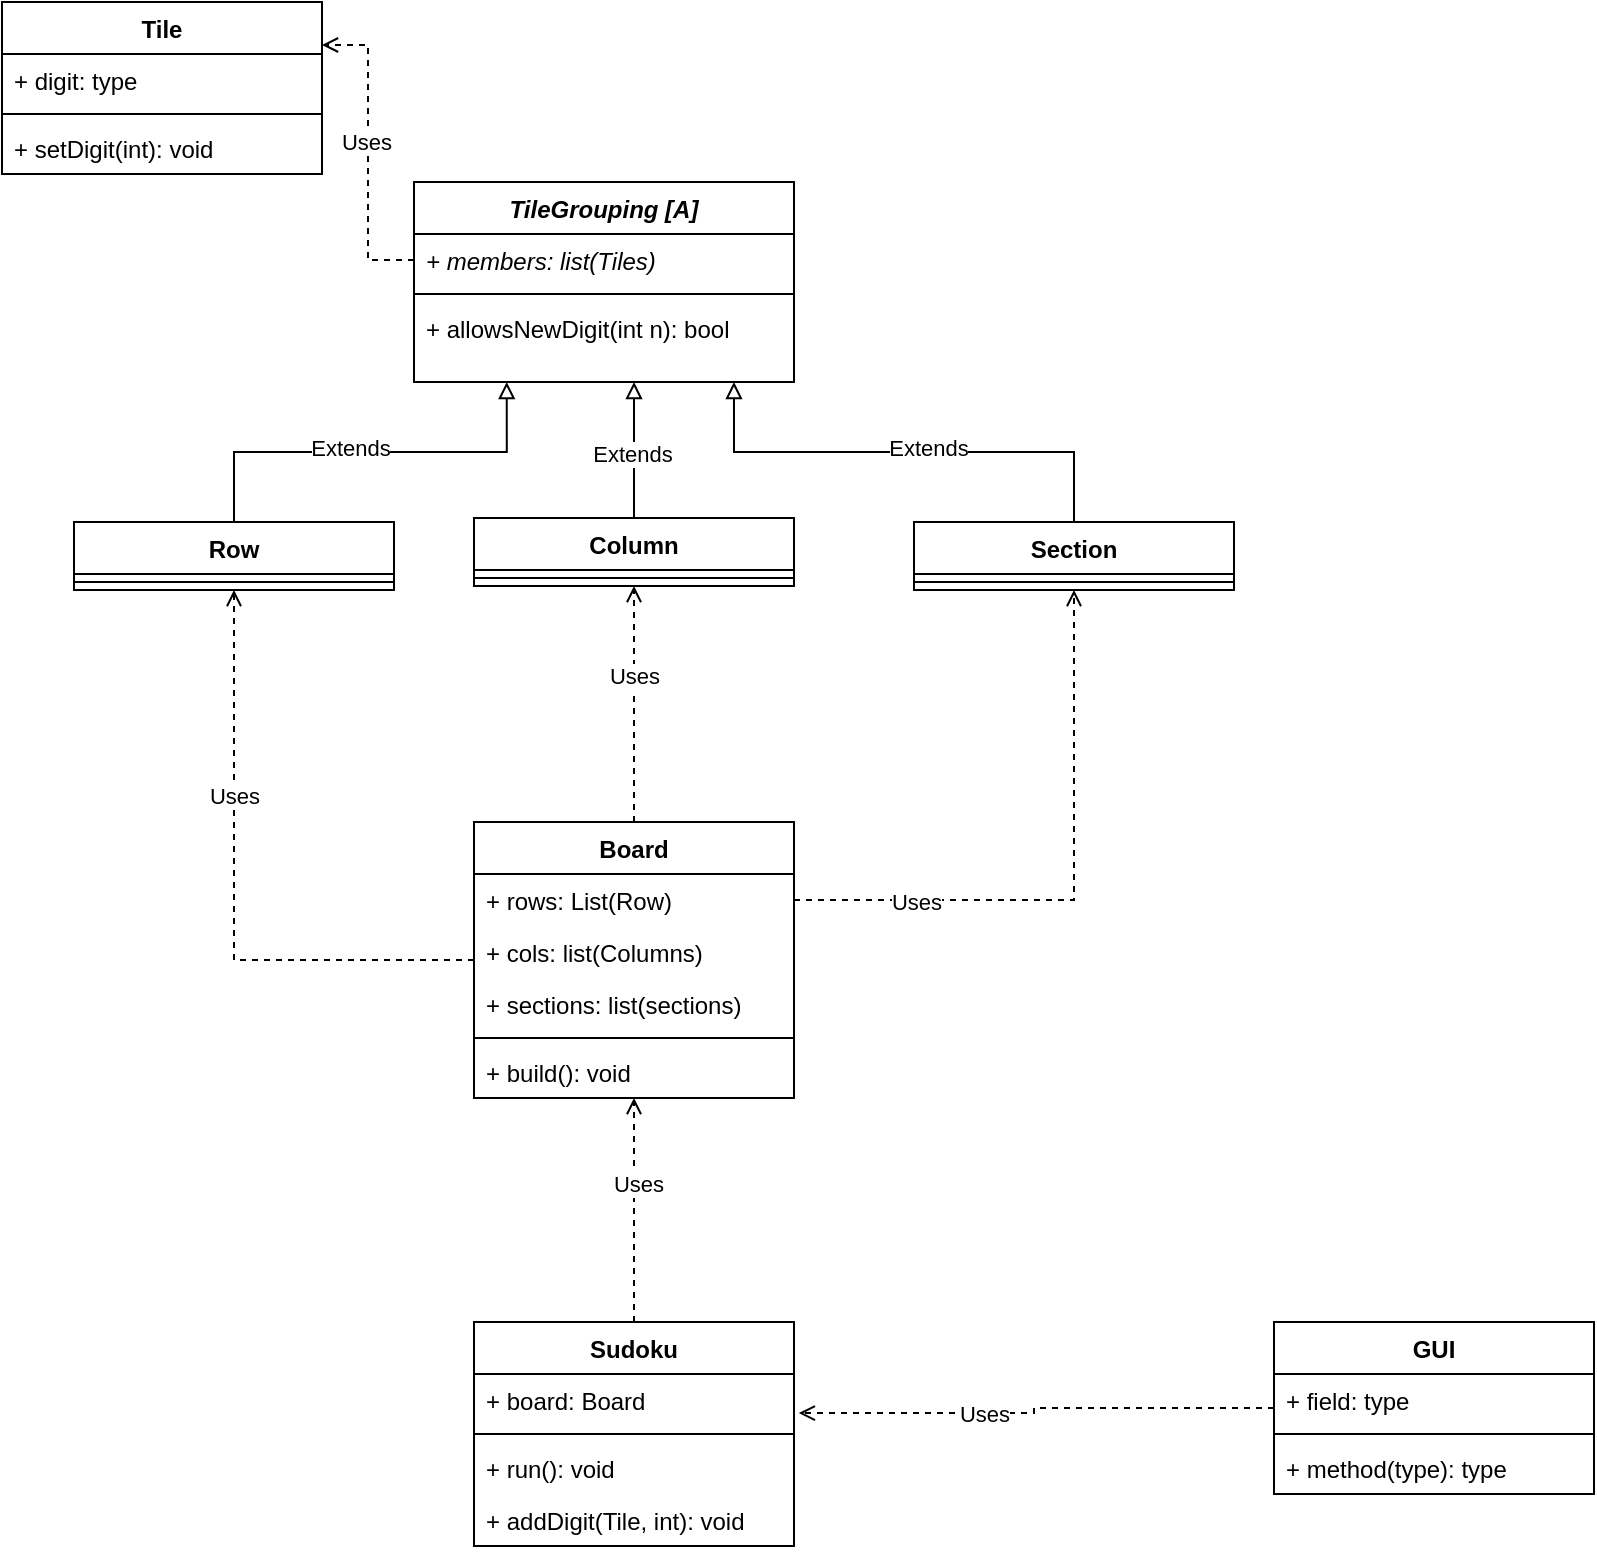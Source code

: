 <mxfile version="20.3.0" type="device"><diagram id="C5RBs43oDa-KdzZeNtuy" name="Page-1"><mxGraphModel dx="946" dy="725" grid="1" gridSize="10" guides="1" tooltips="1" connect="1" arrows="1" fold="1" page="1" pageScale="1" pageWidth="827" pageHeight="1169" math="0" shadow="0"><root><mxCell id="WIyWlLk6GJQsqaUBKTNV-0"/><mxCell id="WIyWlLk6GJQsqaUBKTNV-1" parent="WIyWlLk6GJQsqaUBKTNV-0"/><mxCell id="fSUVSPXAtlsRyw4uM5LX-0" value="Tile" style="swimlane;fontStyle=1;align=center;verticalAlign=top;childLayout=stackLayout;horizontal=1;startSize=26;horizontalStack=0;resizeParent=1;resizeParentMax=0;resizeLast=0;collapsible=1;marginBottom=0;" vertex="1" parent="WIyWlLk6GJQsqaUBKTNV-1"><mxGeometry x="334" y="60" width="160" height="86" as="geometry"/></mxCell><mxCell id="fSUVSPXAtlsRyw4uM5LX-1" value="+ digit: type" style="text;strokeColor=none;fillColor=none;align=left;verticalAlign=top;spacingLeft=4;spacingRight=4;overflow=hidden;rotatable=0;points=[[0,0.5],[1,0.5]];portConstraint=eastwest;" vertex="1" parent="fSUVSPXAtlsRyw4uM5LX-0"><mxGeometry y="26" width="160" height="26" as="geometry"/></mxCell><mxCell id="fSUVSPXAtlsRyw4uM5LX-2" value="" style="line;strokeWidth=1;fillColor=none;align=left;verticalAlign=middle;spacingTop=-1;spacingLeft=3;spacingRight=3;rotatable=0;labelPosition=right;points=[];portConstraint=eastwest;strokeColor=inherit;" vertex="1" parent="fSUVSPXAtlsRyw4uM5LX-0"><mxGeometry y="52" width="160" height="8" as="geometry"/></mxCell><mxCell id="fSUVSPXAtlsRyw4uM5LX-44" value="+ setDigit(int): void" style="text;strokeColor=none;fillColor=none;align=left;verticalAlign=top;spacingLeft=4;spacingRight=4;overflow=hidden;rotatable=0;points=[[0,0.5],[1,0.5]];portConstraint=eastwest;" vertex="1" parent="fSUVSPXAtlsRyw4uM5LX-0"><mxGeometry y="60" width="160" height="26" as="geometry"/></mxCell><mxCell id="fSUVSPXAtlsRyw4uM5LX-4" value="TileGrouping [A]" style="swimlane;fontStyle=3;align=center;verticalAlign=top;childLayout=stackLayout;horizontal=1;startSize=26;horizontalStack=0;resizeParent=1;resizeParentMax=0;resizeLast=0;collapsible=1;marginBottom=0;" vertex="1" parent="WIyWlLk6GJQsqaUBKTNV-1"><mxGeometry x="540" y="150" width="190" height="100" as="geometry"/></mxCell><mxCell id="fSUVSPXAtlsRyw4uM5LX-5" value="+ members: list(Tiles)" style="text;strokeColor=none;fillColor=none;align=left;verticalAlign=top;spacingLeft=4;spacingRight=4;overflow=hidden;rotatable=0;points=[[0,0.5],[1,0.5]];portConstraint=eastwest;fontStyle=2" vertex="1" parent="fSUVSPXAtlsRyw4uM5LX-4"><mxGeometry y="26" width="190" height="26" as="geometry"/></mxCell><mxCell id="fSUVSPXAtlsRyw4uM5LX-6" value="" style="line;strokeWidth=1;fillColor=none;align=left;verticalAlign=middle;spacingTop=-1;spacingLeft=3;spacingRight=3;rotatable=0;labelPosition=right;points=[];portConstraint=eastwest;strokeColor=inherit;" vertex="1" parent="fSUVSPXAtlsRyw4uM5LX-4"><mxGeometry y="52" width="190" height="8" as="geometry"/></mxCell><mxCell id="fSUVSPXAtlsRyw4uM5LX-7" value="+ allowsNewDigit(int n): bool" style="text;strokeColor=none;fillColor=none;align=left;verticalAlign=top;spacingLeft=4;spacingRight=4;overflow=hidden;rotatable=0;points=[[0,0.5],[1,0.5]];portConstraint=eastwest;" vertex="1" parent="fSUVSPXAtlsRyw4uM5LX-4"><mxGeometry y="60" width="190" height="40" as="geometry"/></mxCell><mxCell id="fSUVSPXAtlsRyw4uM5LX-8" style="edgeStyle=orthogonalEdgeStyle;rounded=0;orthogonalLoop=1;jettySize=auto;html=1;entryX=1;entryY=0.25;entryDx=0;entryDy=0;endArrow=open;endFill=0;dashed=1;" edge="1" parent="WIyWlLk6GJQsqaUBKTNV-1" source="fSUVSPXAtlsRyw4uM5LX-5" target="fSUVSPXAtlsRyw4uM5LX-0"><mxGeometry relative="1" as="geometry"/></mxCell><mxCell id="fSUVSPXAtlsRyw4uM5LX-9" value="Uses" style="edgeLabel;html=1;align=center;verticalAlign=middle;resizable=0;points=[];" vertex="1" connectable="0" parent="fSUVSPXAtlsRyw4uM5LX-8"><mxGeometry x="0.075" y="1" relative="1" as="geometry"><mxPoint as="offset"/></mxGeometry></mxCell><mxCell id="fSUVSPXAtlsRyw4uM5LX-24" style="edgeStyle=orthogonalEdgeStyle;rounded=0;orthogonalLoop=1;jettySize=auto;html=1;entryX=0.244;entryY=1;entryDx=0;entryDy=0;entryPerimeter=0;endArrow=block;endFill=0;" edge="1" parent="WIyWlLk6GJQsqaUBKTNV-1" source="fSUVSPXAtlsRyw4uM5LX-10" target="fSUVSPXAtlsRyw4uM5LX-7"><mxGeometry relative="1" as="geometry"/></mxCell><mxCell id="fSUVSPXAtlsRyw4uM5LX-25" value="Extends" style="edgeLabel;html=1;align=center;verticalAlign=middle;resizable=0;points=[];" vertex="1" connectable="0" parent="fSUVSPXAtlsRyw4uM5LX-24"><mxGeometry x="-0.103" y="2" relative="1" as="geometry"><mxPoint as="offset"/></mxGeometry></mxCell><mxCell id="fSUVSPXAtlsRyw4uM5LX-10" value="Row" style="swimlane;fontStyle=1;align=center;verticalAlign=top;childLayout=stackLayout;horizontal=1;startSize=26;horizontalStack=0;resizeParent=1;resizeParentMax=0;resizeLast=0;collapsible=1;marginBottom=0;" vertex="1" parent="WIyWlLk6GJQsqaUBKTNV-1"><mxGeometry x="370" y="320" width="160" height="34" as="geometry"/></mxCell><mxCell id="fSUVSPXAtlsRyw4uM5LX-12" value="" style="line;strokeWidth=1;fillColor=none;align=left;verticalAlign=middle;spacingTop=-1;spacingLeft=3;spacingRight=3;rotatable=0;labelPosition=right;points=[];portConstraint=eastwest;strokeColor=inherit;" vertex="1" parent="fSUVSPXAtlsRyw4uM5LX-10"><mxGeometry y="26" width="160" height="8" as="geometry"/></mxCell><mxCell id="fSUVSPXAtlsRyw4uM5LX-22" style="edgeStyle=orthogonalEdgeStyle;rounded=0;orthogonalLoop=1;jettySize=auto;html=1;entryX=0.579;entryY=1;entryDx=0;entryDy=0;entryPerimeter=0;endArrow=block;endFill=0;" edge="1" parent="WIyWlLk6GJQsqaUBKTNV-1" source="fSUVSPXAtlsRyw4uM5LX-14" target="fSUVSPXAtlsRyw4uM5LX-7"><mxGeometry relative="1" as="geometry"/></mxCell><mxCell id="fSUVSPXAtlsRyw4uM5LX-23" value="Extends" style="edgeLabel;html=1;align=center;verticalAlign=middle;resizable=0;points=[];" vertex="1" connectable="0" parent="fSUVSPXAtlsRyw4uM5LX-22"><mxGeometry x="-0.042" y="1" relative="1" as="geometry"><mxPoint as="offset"/></mxGeometry></mxCell><mxCell id="fSUVSPXAtlsRyw4uM5LX-14" value="Column" style="swimlane;fontStyle=1;align=center;verticalAlign=top;childLayout=stackLayout;horizontal=1;startSize=26;horizontalStack=0;resizeParent=1;resizeParentMax=0;resizeLast=0;collapsible=1;marginBottom=0;" vertex="1" parent="WIyWlLk6GJQsqaUBKTNV-1"><mxGeometry x="570" y="318" width="160" height="34" as="geometry"/></mxCell><mxCell id="fSUVSPXAtlsRyw4uM5LX-16" value="" style="line;strokeWidth=1;fillColor=none;align=left;verticalAlign=middle;spacingTop=-1;spacingLeft=3;spacingRight=3;rotatable=0;labelPosition=right;points=[];portConstraint=eastwest;strokeColor=inherit;" vertex="1" parent="fSUVSPXAtlsRyw4uM5LX-14"><mxGeometry y="26" width="160" height="8" as="geometry"/></mxCell><mxCell id="fSUVSPXAtlsRyw4uM5LX-26" style="edgeStyle=orthogonalEdgeStyle;rounded=0;orthogonalLoop=1;jettySize=auto;html=1;entryX=0.842;entryY=1;entryDx=0;entryDy=0;entryPerimeter=0;endArrow=block;endFill=0;" edge="1" parent="WIyWlLk6GJQsqaUBKTNV-1" source="fSUVSPXAtlsRyw4uM5LX-18" target="fSUVSPXAtlsRyw4uM5LX-7"><mxGeometry relative="1" as="geometry"/></mxCell><mxCell id="fSUVSPXAtlsRyw4uM5LX-27" value="Extends" style="edgeLabel;html=1;align=center;verticalAlign=middle;resizable=0;points=[];" vertex="1" connectable="0" parent="fSUVSPXAtlsRyw4uM5LX-26"><mxGeometry x="-0.102" y="-2" relative="1" as="geometry"><mxPoint as="offset"/></mxGeometry></mxCell><mxCell id="fSUVSPXAtlsRyw4uM5LX-18" value="Section" style="swimlane;fontStyle=1;align=center;verticalAlign=top;childLayout=stackLayout;horizontal=1;startSize=26;horizontalStack=0;resizeParent=1;resizeParentMax=0;resizeLast=0;collapsible=1;marginBottom=0;" vertex="1" parent="WIyWlLk6GJQsqaUBKTNV-1"><mxGeometry x="790" y="320" width="160" height="34" as="geometry"/></mxCell><mxCell id="fSUVSPXAtlsRyw4uM5LX-20" value="" style="line;strokeWidth=1;fillColor=none;align=left;verticalAlign=middle;spacingTop=-1;spacingLeft=3;spacingRight=3;rotatable=0;labelPosition=right;points=[];portConstraint=eastwest;strokeColor=inherit;" vertex="1" parent="fSUVSPXAtlsRyw4uM5LX-18"><mxGeometry y="26" width="160" height="8" as="geometry"/></mxCell><mxCell id="fSUVSPXAtlsRyw4uM5LX-34" style="edgeStyle=orthogonalEdgeStyle;rounded=0;orthogonalLoop=1;jettySize=auto;html=1;entryX=0.5;entryY=1;entryDx=0;entryDy=0;endArrow=open;endFill=0;dashed=1;" edge="1" parent="WIyWlLk6GJQsqaUBKTNV-1" source="fSUVSPXAtlsRyw4uM5LX-28" target="fSUVSPXAtlsRyw4uM5LX-10"><mxGeometry relative="1" as="geometry"/></mxCell><mxCell id="fSUVSPXAtlsRyw4uM5LX-35" value="Uses" style="edgeLabel;html=1;align=center;verticalAlign=middle;resizable=0;points=[];" vertex="1" connectable="0" parent="fSUVSPXAtlsRyw4uM5LX-34"><mxGeometry x="0.329" relative="1" as="geometry"><mxPoint as="offset"/></mxGeometry></mxCell><mxCell id="fSUVSPXAtlsRyw4uM5LX-36" style="edgeStyle=orthogonalEdgeStyle;rounded=0;orthogonalLoop=1;jettySize=auto;html=1;entryX=0.5;entryY=1;entryDx=0;entryDy=0;dashed=1;endArrow=open;endFill=0;" edge="1" parent="WIyWlLk6GJQsqaUBKTNV-1" source="fSUVSPXAtlsRyw4uM5LX-28" target="fSUVSPXAtlsRyw4uM5LX-14"><mxGeometry relative="1" as="geometry"/></mxCell><mxCell id="fSUVSPXAtlsRyw4uM5LX-37" value="Uses" style="edgeLabel;html=1;align=center;verticalAlign=middle;resizable=0;points=[];" vertex="1" connectable="0" parent="fSUVSPXAtlsRyw4uM5LX-36"><mxGeometry x="0.234" relative="1" as="geometry"><mxPoint as="offset"/></mxGeometry></mxCell><mxCell id="fSUVSPXAtlsRyw4uM5LX-28" value="Board" style="swimlane;fontStyle=1;align=center;verticalAlign=top;childLayout=stackLayout;horizontal=1;startSize=26;horizontalStack=0;resizeParent=1;resizeParentMax=0;resizeLast=0;collapsible=1;marginBottom=0;" vertex="1" parent="WIyWlLk6GJQsqaUBKTNV-1"><mxGeometry x="570" y="470" width="160" height="138" as="geometry"/></mxCell><mxCell id="fSUVSPXAtlsRyw4uM5LX-29" value="+ rows: List(Row)" style="text;strokeColor=none;fillColor=none;align=left;verticalAlign=top;spacingLeft=4;spacingRight=4;overflow=hidden;rotatable=0;points=[[0,0.5],[1,0.5]];portConstraint=eastwest;" vertex="1" parent="fSUVSPXAtlsRyw4uM5LX-28"><mxGeometry y="26" width="160" height="26" as="geometry"/></mxCell><mxCell id="fSUVSPXAtlsRyw4uM5LX-32" value="+ cols: list(Columns)&#10;" style="text;strokeColor=none;fillColor=none;align=left;verticalAlign=top;spacingLeft=4;spacingRight=4;overflow=hidden;rotatable=0;points=[[0,0.5],[1,0.5]];portConstraint=eastwest;" vertex="1" parent="fSUVSPXAtlsRyw4uM5LX-28"><mxGeometry y="52" width="160" height="26" as="geometry"/></mxCell><mxCell id="fSUVSPXAtlsRyw4uM5LX-33" value="+ sections: list(sections)" style="text;strokeColor=none;fillColor=none;align=left;verticalAlign=top;spacingLeft=4;spacingRight=4;overflow=hidden;rotatable=0;points=[[0,0.5],[1,0.5]];portConstraint=eastwest;" vertex="1" parent="fSUVSPXAtlsRyw4uM5LX-28"><mxGeometry y="78" width="160" height="26" as="geometry"/></mxCell><mxCell id="fSUVSPXAtlsRyw4uM5LX-30" value="" style="line;strokeWidth=1;fillColor=none;align=left;verticalAlign=middle;spacingTop=-1;spacingLeft=3;spacingRight=3;rotatable=0;labelPosition=right;points=[];portConstraint=eastwest;strokeColor=inherit;" vertex="1" parent="fSUVSPXAtlsRyw4uM5LX-28"><mxGeometry y="104" width="160" height="8" as="geometry"/></mxCell><mxCell id="fSUVSPXAtlsRyw4uM5LX-31" value="+ build(): void" style="text;strokeColor=none;fillColor=none;align=left;verticalAlign=top;spacingLeft=4;spacingRight=4;overflow=hidden;rotatable=0;points=[[0,0.5],[1,0.5]];portConstraint=eastwest;" vertex="1" parent="fSUVSPXAtlsRyw4uM5LX-28"><mxGeometry y="112" width="160" height="26" as="geometry"/></mxCell><mxCell id="fSUVSPXAtlsRyw4uM5LX-38" style="edgeStyle=orthogonalEdgeStyle;rounded=0;orthogonalLoop=1;jettySize=auto;html=1;entryX=0.5;entryY=1;entryDx=0;entryDy=0;dashed=1;endArrow=open;endFill=0;" edge="1" parent="WIyWlLk6GJQsqaUBKTNV-1" source="fSUVSPXAtlsRyw4uM5LX-29" target="fSUVSPXAtlsRyw4uM5LX-18"><mxGeometry relative="1" as="geometry"/></mxCell><mxCell id="fSUVSPXAtlsRyw4uM5LX-39" value="Uses" style="edgeLabel;html=1;align=center;verticalAlign=middle;resizable=0;points=[];" vertex="1" connectable="0" parent="fSUVSPXAtlsRyw4uM5LX-38"><mxGeometry x="-0.585" y="-1" relative="1" as="geometry"><mxPoint as="offset"/></mxGeometry></mxCell><mxCell id="fSUVSPXAtlsRyw4uM5LX-45" style="edgeStyle=orthogonalEdgeStyle;rounded=0;orthogonalLoop=1;jettySize=auto;html=1;entryX=0.5;entryY=1;entryDx=0;entryDy=0;dashed=1;endArrow=open;endFill=0;" edge="1" parent="WIyWlLk6GJQsqaUBKTNV-1" source="fSUVSPXAtlsRyw4uM5LX-40" target="fSUVSPXAtlsRyw4uM5LX-28"><mxGeometry relative="1" as="geometry"/></mxCell><mxCell id="fSUVSPXAtlsRyw4uM5LX-46" value="Uses" style="edgeLabel;html=1;align=center;verticalAlign=middle;resizable=0;points=[];" vertex="1" connectable="0" parent="fSUVSPXAtlsRyw4uM5LX-45"><mxGeometry x="0.244" y="-2" relative="1" as="geometry"><mxPoint as="offset"/></mxGeometry></mxCell><mxCell id="fSUVSPXAtlsRyw4uM5LX-40" value="Sudoku" style="swimlane;fontStyle=1;align=center;verticalAlign=top;childLayout=stackLayout;horizontal=1;startSize=26;horizontalStack=0;resizeParent=1;resizeParentMax=0;resizeLast=0;collapsible=1;marginBottom=0;" vertex="1" parent="WIyWlLk6GJQsqaUBKTNV-1"><mxGeometry x="570" y="720" width="160" height="112" as="geometry"/></mxCell><mxCell id="fSUVSPXAtlsRyw4uM5LX-41" value="+ board: Board" style="text;strokeColor=none;fillColor=none;align=left;verticalAlign=top;spacingLeft=4;spacingRight=4;overflow=hidden;rotatable=0;points=[[0,0.5],[1,0.5]];portConstraint=eastwest;" vertex="1" parent="fSUVSPXAtlsRyw4uM5LX-40"><mxGeometry y="26" width="160" height="26" as="geometry"/></mxCell><mxCell id="fSUVSPXAtlsRyw4uM5LX-42" value="" style="line;strokeWidth=1;fillColor=none;align=left;verticalAlign=middle;spacingTop=-1;spacingLeft=3;spacingRight=3;rotatable=0;labelPosition=right;points=[];portConstraint=eastwest;strokeColor=inherit;" vertex="1" parent="fSUVSPXAtlsRyw4uM5LX-40"><mxGeometry y="52" width="160" height="8" as="geometry"/></mxCell><mxCell id="fSUVSPXAtlsRyw4uM5LX-43" value="+ run(): void" style="text;strokeColor=none;fillColor=none;align=left;verticalAlign=top;spacingLeft=4;spacingRight=4;overflow=hidden;rotatable=0;points=[[0,0.5],[1,0.5]];portConstraint=eastwest;" vertex="1" parent="fSUVSPXAtlsRyw4uM5LX-40"><mxGeometry y="60" width="160" height="26" as="geometry"/></mxCell><mxCell id="fSUVSPXAtlsRyw4uM5LX-47" value="+ addDigit(Tile, int): void " style="text;strokeColor=none;fillColor=none;align=left;verticalAlign=top;spacingLeft=4;spacingRight=4;overflow=hidden;rotatable=0;points=[[0,0.5],[1,0.5]];portConstraint=eastwest;" vertex="1" parent="fSUVSPXAtlsRyw4uM5LX-40"><mxGeometry y="86" width="160" height="26" as="geometry"/></mxCell><mxCell id="fSUVSPXAtlsRyw4uM5LX-52" style="edgeStyle=orthogonalEdgeStyle;rounded=0;orthogonalLoop=1;jettySize=auto;html=1;entryX=1.015;entryY=0.751;entryDx=0;entryDy=0;entryPerimeter=0;dashed=1;endArrow=open;endFill=0;" edge="1" parent="WIyWlLk6GJQsqaUBKTNV-1" source="fSUVSPXAtlsRyw4uM5LX-48" target="fSUVSPXAtlsRyw4uM5LX-41"><mxGeometry relative="1" as="geometry"/></mxCell><mxCell id="fSUVSPXAtlsRyw4uM5LX-53" value="Uses" style="edgeLabel;html=1;align=center;verticalAlign=middle;resizable=0;points=[];" vertex="1" connectable="0" parent="fSUVSPXAtlsRyw4uM5LX-52"><mxGeometry x="0.231" relative="1" as="geometry"><mxPoint as="offset"/></mxGeometry></mxCell><mxCell id="fSUVSPXAtlsRyw4uM5LX-48" value="GUI" style="swimlane;fontStyle=1;align=center;verticalAlign=top;childLayout=stackLayout;horizontal=1;startSize=26;horizontalStack=0;resizeParent=1;resizeParentMax=0;resizeLast=0;collapsible=1;marginBottom=0;" vertex="1" parent="WIyWlLk6GJQsqaUBKTNV-1"><mxGeometry x="970" y="720" width="160" height="86" as="geometry"/></mxCell><mxCell id="fSUVSPXAtlsRyw4uM5LX-49" value="+ field: type" style="text;strokeColor=none;fillColor=none;align=left;verticalAlign=top;spacingLeft=4;spacingRight=4;overflow=hidden;rotatable=0;points=[[0,0.5],[1,0.5]];portConstraint=eastwest;" vertex="1" parent="fSUVSPXAtlsRyw4uM5LX-48"><mxGeometry y="26" width="160" height="26" as="geometry"/></mxCell><mxCell id="fSUVSPXAtlsRyw4uM5LX-50" value="" style="line;strokeWidth=1;fillColor=none;align=left;verticalAlign=middle;spacingTop=-1;spacingLeft=3;spacingRight=3;rotatable=0;labelPosition=right;points=[];portConstraint=eastwest;strokeColor=inherit;" vertex="1" parent="fSUVSPXAtlsRyw4uM5LX-48"><mxGeometry y="52" width="160" height="8" as="geometry"/></mxCell><mxCell id="fSUVSPXAtlsRyw4uM5LX-51" value="+ method(type): type" style="text;strokeColor=none;fillColor=none;align=left;verticalAlign=top;spacingLeft=4;spacingRight=4;overflow=hidden;rotatable=0;points=[[0,0.5],[1,0.5]];portConstraint=eastwest;" vertex="1" parent="fSUVSPXAtlsRyw4uM5LX-48"><mxGeometry y="60" width="160" height="26" as="geometry"/></mxCell></root></mxGraphModel></diagram></mxfile>